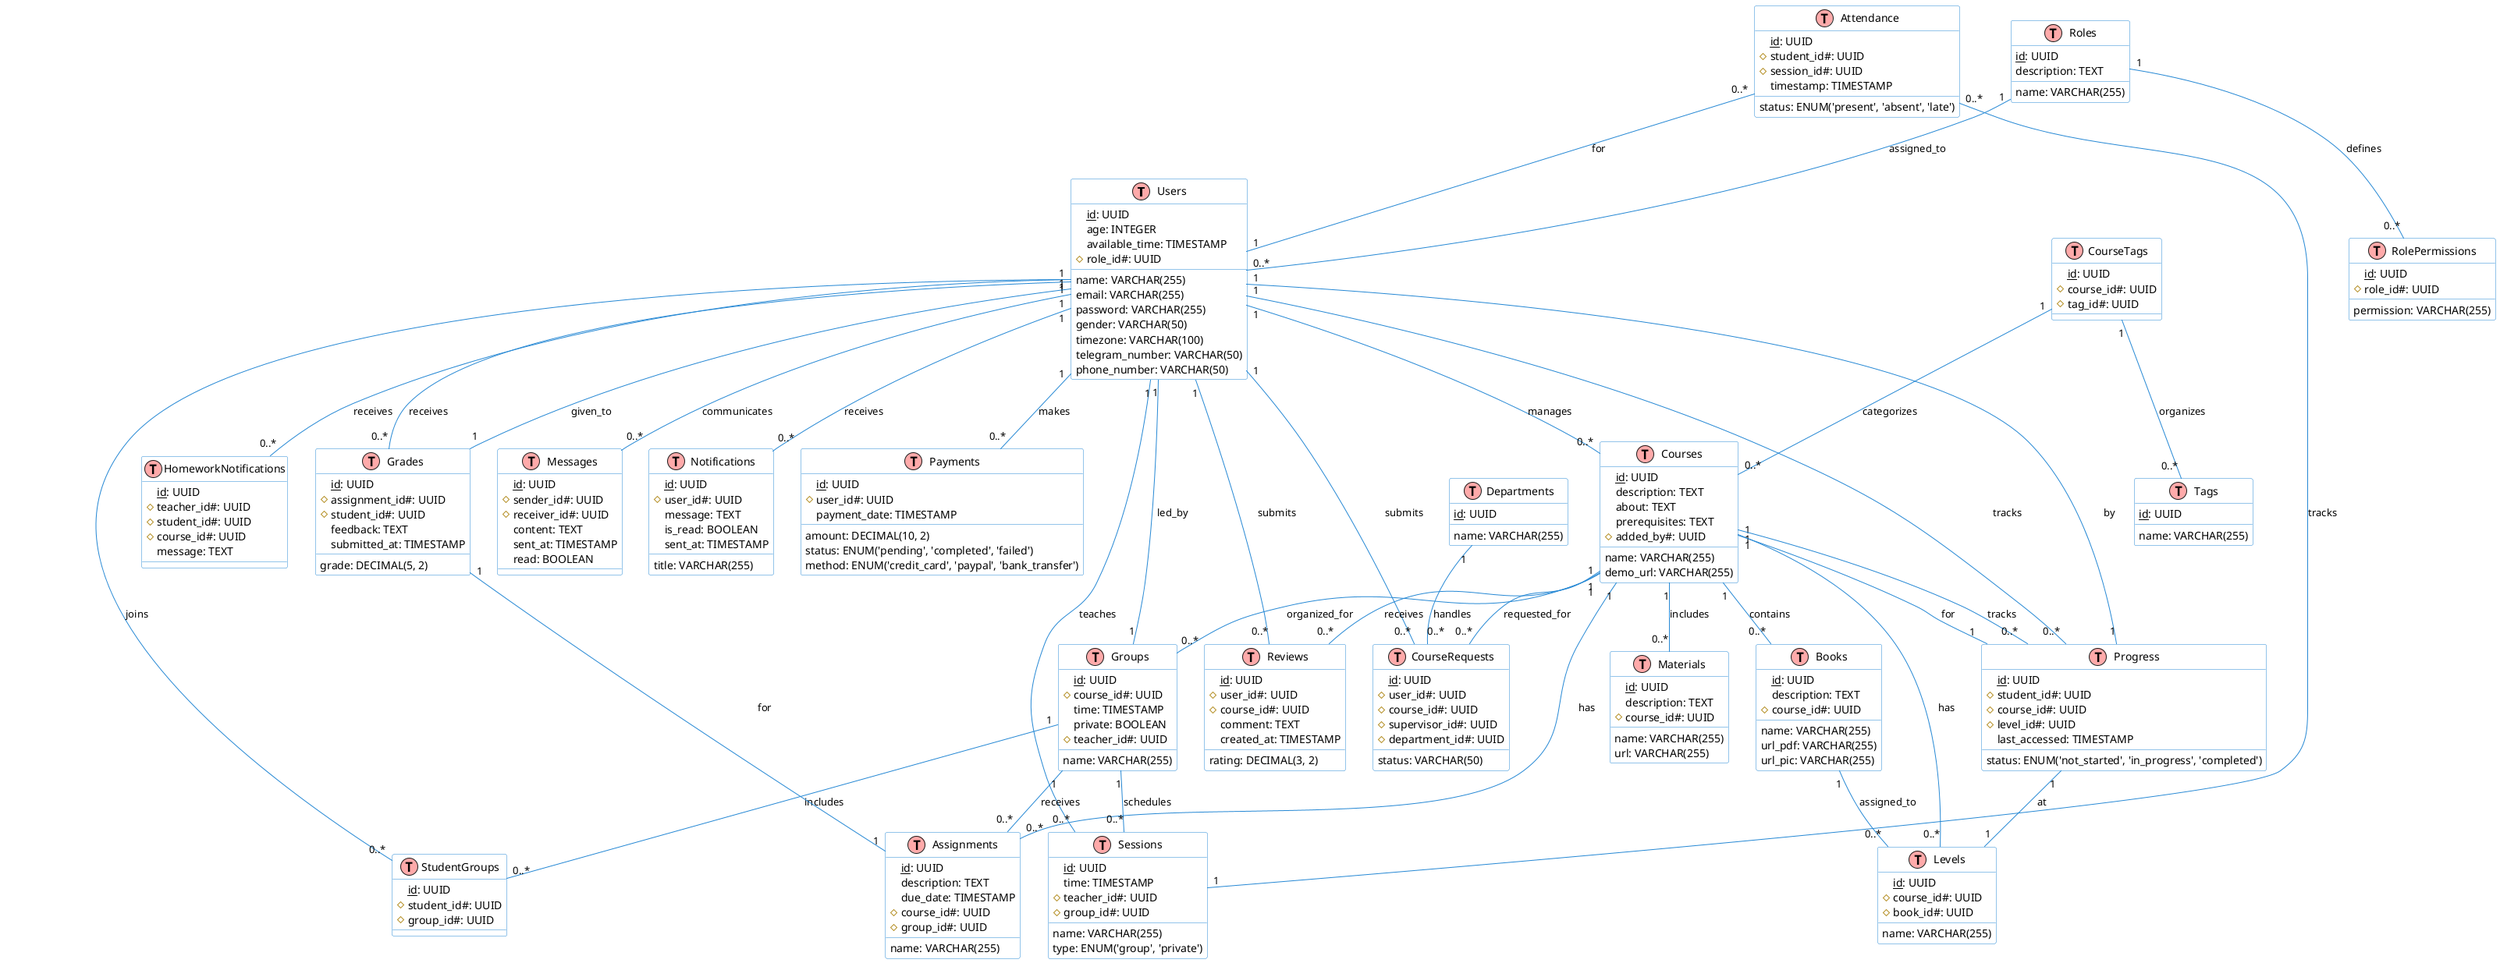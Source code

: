@startuml LMS Database Diagram

!define table(x) class x << (T,#FFAAAA) >>
!define primary_key(x) <u>x</u>
!define foreign_key(x) #x#

skinparam class {
    BackgroundColor White
    ArrowColor #2688d4
    BorderColor #2688d4
}

' Tables
table(Users) {
    primary_key(id): UUID
    name: VARCHAR(255)
    email: VARCHAR(255)
    password: VARCHAR(255)
    age: INTEGER
    gender: VARCHAR(50)
    timezone: VARCHAR(100)
    telegram_number: VARCHAR(50)
    phone_number: VARCHAR(50)
    available_time: TIMESTAMP
    foreign_key(role_id): UUID
}

table(Roles) {
    primary_key(id): UUID
    name: VARCHAR(255)
    description: TEXT
}

table(RolePermissions) {
    primary_key(id): UUID
    foreign_key(role_id): UUID
    permission: VARCHAR(255)
}

table(Courses) {
    primary_key(id): UUID
    name: VARCHAR(255)
    description: TEXT
    about: TEXT
    demo_url: VARCHAR(255)
    prerequisites: TEXT
    foreign_key(added_by): UUID
}

table(Books) {
    primary_key(id): UUID
    name: VARCHAR(255)
    description: TEXT
    foreign_key(course_id): UUID
    url_pdf: VARCHAR(255)
    url_pic: VARCHAR(255)
}

table(Levels) {
    primary_key(id): UUID
    name: VARCHAR(255)
    foreign_key(course_id): UUID
    foreign_key(book_id): UUID
}

table(Materials) {
    primary_key(id): UUID
    name: VARCHAR(255)
    description: TEXT
    foreign_key(course_id): UUID
    url: VARCHAR(255)
}

table(Groups) {
    primary_key(id): UUID
    name: VARCHAR(255)
    foreign_key(course_id): UUID
    time: TIMESTAMP
    private: BOOLEAN
    foreign_key(teacher_id): UUID
}

table(StudentGroups) {
    primary_key(id): UUID
    foreign_key(student_id): UUID
    foreign_key(group_id): UUID
}

table(CourseRequests) {
    primary_key(id): UUID
    foreign_key(user_id): UUID
    foreign_key(course_id): UUID
    status: VARCHAR(50)
    foreign_key(supervisor_id): UUID
    foreign_key(department_id): UUID
}

table(Sessions) {
    primary_key(id): UUID
    name: VARCHAR(255)
    time: TIMESTAMP
    type: ENUM('group', 'private')
    foreign_key(teacher_id): UUID
    foreign_key(group_id): UUID
}

table(HomeworkNotifications) {
    primary_key(id): UUID
    foreign_key(teacher_id): UUID
    foreign_key(student_id): UUID
    foreign_key(course_id): UUID
    message: TEXT
}

table(Departments) {
    primary_key(id): UUID
    name: VARCHAR(255)
}

table(Attendance) {
    primary_key(id): UUID
    foreign_key(student_id): UUID
    foreign_key(session_id): UUID
    status: ENUM('present', 'absent', 'late')
    timestamp: TIMESTAMP
}

table(Assignments) {
    primary_key(id): UUID
    name: VARCHAR(255)
    description: TEXT
    due_date: TIMESTAMP
    foreign_key(course_id): UUID
    foreign_key(group_id): UUID
}

table(Grades) {
    primary_key(id): UUID
    foreign_key(assignment_id): UUID
    foreign_key(student_id): UUID
    grade: DECIMAL(5, 2)
    feedback: TEXT
    submitted_at: TIMESTAMP
}

table(Messages) {
    primary_key(id): UUID
    foreign_key(sender_id): UUID
    foreign_key(receiver_id): UUID
    content: TEXT
    sent_at: TIMESTAMP
    read: BOOLEAN
}

table(Notifications) {
    primary_key(id): UUID
    foreign_key(user_id): UUID
    title: VARCHAR(255)
    message: TEXT
    is_read: BOOLEAN
    sent_at: TIMESTAMP
}

table(Payments) {
    primary_key(id): UUID
    foreign_key(user_id): UUID
    amount: DECIMAL(10, 2)
    payment_date: TIMESTAMP
    status: ENUM('pending', 'completed', 'failed')
    method: ENUM('credit_card', 'paypal', 'bank_transfer')
}

table(Progress) {
    primary_key(id): UUID
    foreign_key(student_id): UUID
    foreign_key(course_id): UUID
    foreign_key(level_id): UUID
    status: ENUM('not_started', 'in_progress', 'completed')
    last_accessed: TIMESTAMP
}

table(Reviews) {
    primary_key(id): UUID
    foreign_key(user_id): UUID
    foreign_key(course_id): UUID
    rating: DECIMAL(3, 2)
    comment: TEXT
    created_at: TIMESTAMP
}

table(Tags) {
    primary_key(id): UUID
    name: VARCHAR(255)
}

table(CourseTags) {
    primary_key(id): UUID
    foreign_key(course_id): UUID
    foreign_key(tag_id): UUID
}

' Relationships
Roles "1" -- "0..*" Users : assigned_to
Roles "1" -- "0..*" RolePermissions : defines

Users "1" -- "0..*" CourseRequests : submits
Users "1" -- "0..*" StudentGroups : joins
Users "1" -- "0..*" Sessions : teaches
Users "1" -- "0..*" HomeworkNotifications : receives
Users "1" -- "0..*" Courses : manages
Users "1" -- "0..*" Messages : communicates
Users "1" -- "0..*" Notifications : receives
Users "1" -- "0..*" Payments : makes
Users "1" -- "0..*" Reviews : submits
Users "1" -- "0..*" Grades : receives
Users "1" -- "0..*" Progress : tracks

Courses "1" -- "0..*" Books : contains
Courses "1" -- "0..*" Levels : has
Courses "1" -- "0..*" Materials : includes
Courses "1" -- "0..*" CourseRequests : requested_for
Courses "1" -- "0..*" Groups : organized_for
Courses "1" -- "0..*" Assignments : has
Courses "1" -- "0..*" Reviews : receives
Courses "1" -- "0..*" Progress : tracks

Groups "1" -- "0..*" StudentGroups : includes
Groups "1" -- "0..*" Sessions : schedules
Groups "1" -- "1" Users : led_by
Groups "1" -- "0..*" Assignments : receives

Books "1" -- "0..*" Levels : assigned_to

Departments "1" -- "0..*" CourseRequests : handles

Attendance "0..*" -- "1" Sessions : tracks
Attendance "0..*" -- "1" Users : for

CourseTags "1" -- "0..*" Tags : organizes
CourseTags "1" -- "0..*" Courses : categorizes

Grades "1" -- "1" Assignments : for
Grades "1" -- "1" Users : given_to

Progress "1" -- "1" Users : by
Progress "1" -- "1" Courses : for
Progress "1" -- "1" Levels : at

@enduml
